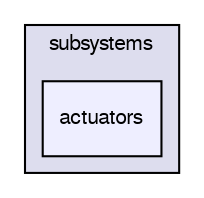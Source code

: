 digraph "sw/airborne/arch/sim/subsystems/actuators" {
  compound=true
  node [ fontsize="10", fontname="FreeSans"];
  edge [ labelfontsize="10", labelfontname="FreeSans"];
  subgraph clusterdir_666d3c43b9df888d27617864b1f0db99 {
    graph [ bgcolor="#ddddee", pencolor="black", label="subsystems" fontname="FreeSans", fontsize="10", URL="dir_666d3c43b9df888d27617864b1f0db99.html"]
  dir_c02026a3c572cd316be96a7d9569ce35 [shape=box, label="actuators", style="filled", fillcolor="#eeeeff", pencolor="black", URL="dir_c02026a3c572cd316be96a7d9569ce35.html"];
  }
}
